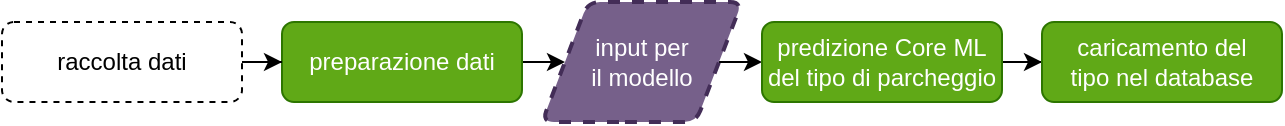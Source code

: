<mxfile version="13.3.5" type="device"><diagram id="C5RBs43oDa-KdzZeNtuy" name="Page-1"><mxGraphModel dx="658" dy="476" grid="1" gridSize="10" guides="1" tooltips="1" connect="1" arrows="1" fold="1" page="1" pageScale="1" pageWidth="827" pageHeight="1169" math="0" shadow="0"><root><mxCell id="WIyWlLk6GJQsqaUBKTNV-0"/><mxCell id="WIyWlLk6GJQsqaUBKTNV-1" parent="WIyWlLk6GJQsqaUBKTNV-0"/><mxCell id="mMuSUUAb2TGFHydCoaYP-36" style="edgeStyle=orthogonalEdgeStyle;rounded=0;orthogonalLoop=1;jettySize=auto;html=1;entryX=0;entryY=0.5;entryDx=0;entryDy=0;" edge="1" parent="WIyWlLk6GJQsqaUBKTNV-1" source="mMuSUUAb2TGFHydCoaYP-25" target="mMuSUUAb2TGFHydCoaYP-35"><mxGeometry relative="1" as="geometry"/></mxCell><mxCell id="mMuSUUAb2TGFHydCoaYP-25" value="preparazione dati" style="rounded=1;whiteSpace=wrap;html=1;fontSize=12;glass=0;strokeWidth=1;shadow=0;fillColor=#60a917;strokeColor=#2D7600;fontColor=#ffffff;" vertex="1" parent="WIyWlLk6GJQsqaUBKTNV-1"><mxGeometry x="160" y="40" width="120" height="40" as="geometry"/></mxCell><mxCell id="mMuSUUAb2TGFHydCoaYP-34" style="edgeStyle=orthogonalEdgeStyle;rounded=0;orthogonalLoop=1;jettySize=auto;html=1;entryX=0;entryY=0.5;entryDx=0;entryDy=0;" edge="1" parent="WIyWlLk6GJQsqaUBKTNV-1" source="mMuSUUAb2TGFHydCoaYP-33" target="mMuSUUAb2TGFHydCoaYP-25"><mxGeometry relative="1" as="geometry"/></mxCell><mxCell id="mMuSUUAb2TGFHydCoaYP-33" value="raccolta dati" style="rounded=1;whiteSpace=wrap;html=1;fontSize=12;glass=0;strokeWidth=1;shadow=0;dashed=1;" vertex="1" parent="WIyWlLk6GJQsqaUBKTNV-1"><mxGeometry x="20" y="40" width="120" height="40" as="geometry"/></mxCell><mxCell id="mMuSUUAb2TGFHydCoaYP-38" style="edgeStyle=orthogonalEdgeStyle;rounded=0;orthogonalLoop=1;jettySize=auto;html=1;exitX=1;exitY=0.5;exitDx=0;exitDy=0;entryX=0;entryY=0.5;entryDx=0;entryDy=0;" edge="1" parent="WIyWlLk6GJQsqaUBKTNV-1" source="mMuSUUAb2TGFHydCoaYP-35" target="mMuSUUAb2TGFHydCoaYP-37"><mxGeometry relative="1" as="geometry"/></mxCell><mxCell id="mMuSUUAb2TGFHydCoaYP-35" value="input per&lt;br&gt;il modello" style="shape=parallelogram;html=1;strokeWidth=2;perimeter=parallelogramPerimeter;whiteSpace=wrap;rounded=1;arcSize=12;size=0.23;dashed=1;fillColor=#76608a;strokeColor=#432D57;fontColor=#ffffff;" vertex="1" parent="WIyWlLk6GJQsqaUBKTNV-1"><mxGeometry x="290" y="30" width="100" height="60" as="geometry"/></mxCell><mxCell id="mMuSUUAb2TGFHydCoaYP-40" style="edgeStyle=orthogonalEdgeStyle;rounded=0;orthogonalLoop=1;jettySize=auto;html=1;exitX=1;exitY=0.5;exitDx=0;exitDy=0;" edge="1" parent="WIyWlLk6GJQsqaUBKTNV-1" source="mMuSUUAb2TGFHydCoaYP-37" target="mMuSUUAb2TGFHydCoaYP-39"><mxGeometry relative="1" as="geometry"/></mxCell><mxCell id="mMuSUUAb2TGFHydCoaYP-37" value="predizione Core ML&lt;br&gt;del tipo di parcheggio" style="rounded=1;whiteSpace=wrap;html=1;fontSize=12;glass=0;strokeWidth=1;shadow=0;fillColor=#60a917;strokeColor=#2D7600;fontColor=#ffffff;" vertex="1" parent="WIyWlLk6GJQsqaUBKTNV-1"><mxGeometry x="400" y="40" width="120" height="40" as="geometry"/></mxCell><mxCell id="mMuSUUAb2TGFHydCoaYP-39" value="caricamento del&lt;br&gt;tipo nel database" style="rounded=1;whiteSpace=wrap;html=1;fontSize=12;glass=0;strokeWidth=1;shadow=0;fillColor=#60a917;strokeColor=#2D7600;fontColor=#ffffff;" vertex="1" parent="WIyWlLk6GJQsqaUBKTNV-1"><mxGeometry x="540" y="40" width="120" height="40" as="geometry"/></mxCell></root></mxGraphModel></diagram></mxfile>